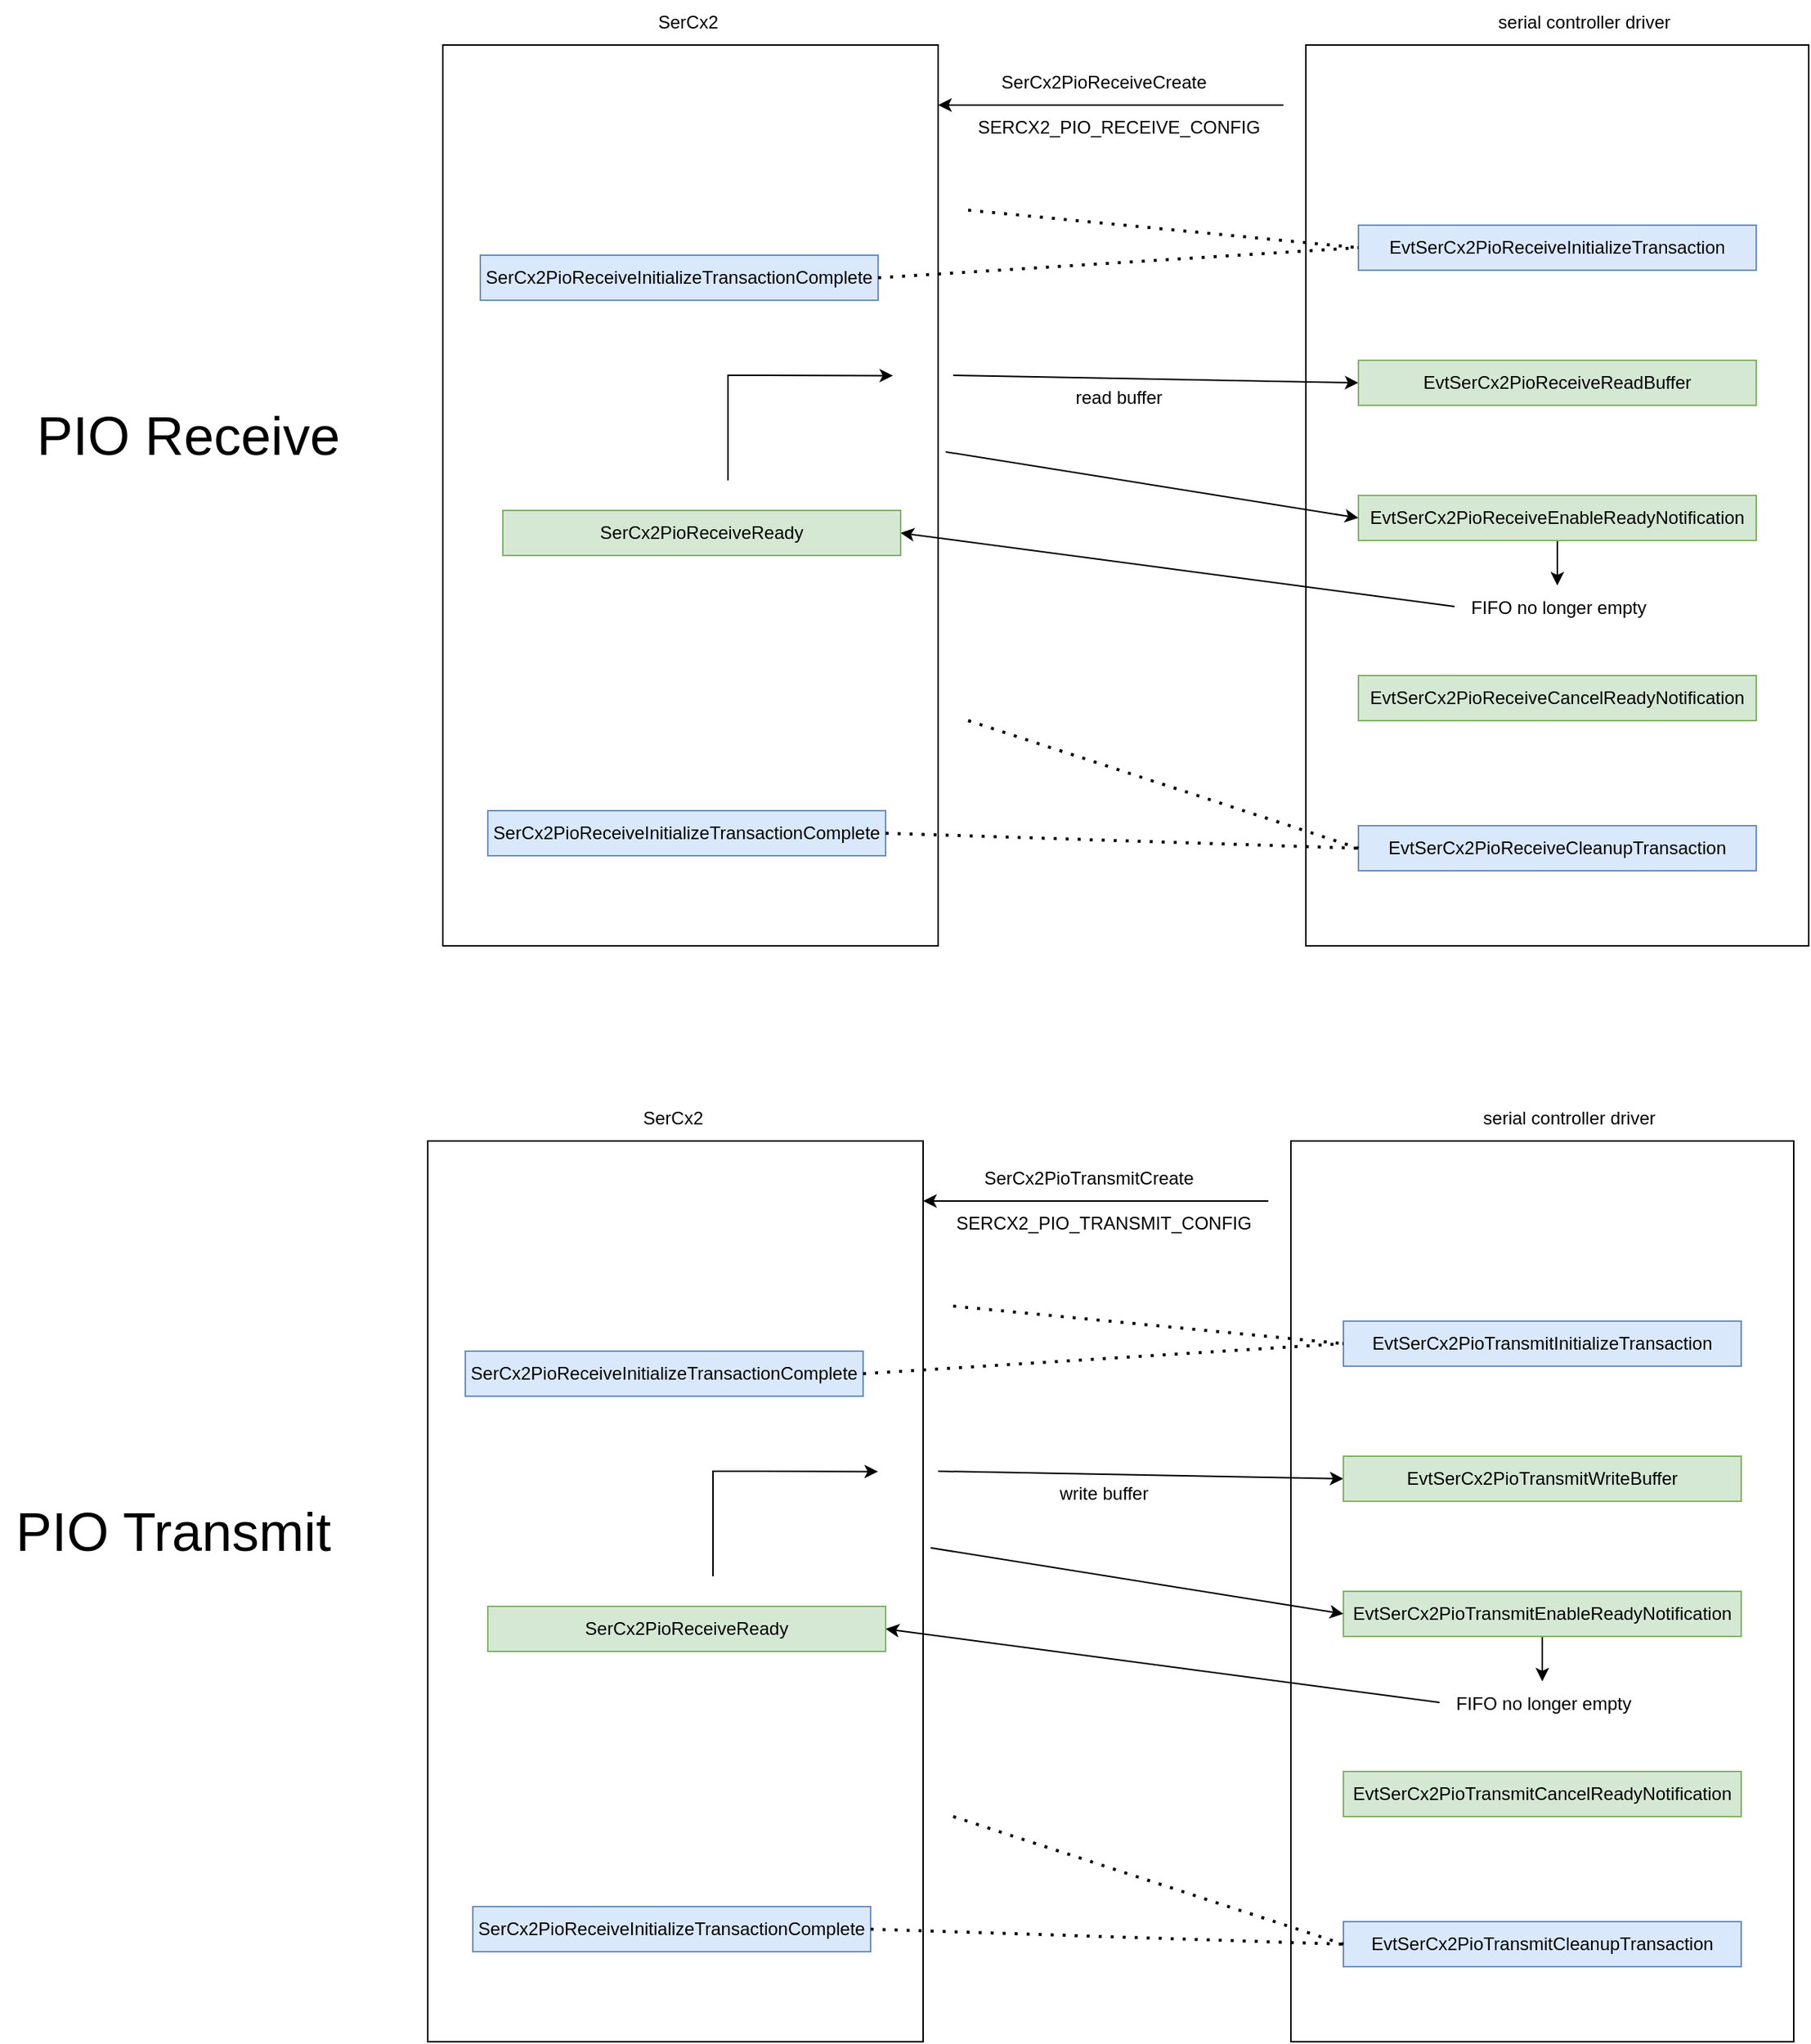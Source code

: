 <mxfile version="24.7.5">
  <diagram id="C5RBs43oDa-KdzZeNtuy" name="Page-1">
    <mxGraphModel dx="510" dy="926" grid="1" gridSize="10" guides="1" tooltips="1" connect="1" arrows="1" fold="1" page="1" pageScale="1" pageWidth="827" pageHeight="1169" math="0" shadow="0">
      <root>
        <mxCell id="WIyWlLk6GJQsqaUBKTNV-0" />
        <mxCell id="WIyWlLk6GJQsqaUBKTNV-1" parent="WIyWlLk6GJQsqaUBKTNV-0" />
        <mxCell id="CJKZ5IRd0fSEl3AEi2B6-0" value="" style="rounded=0;whiteSpace=wrap;html=1;fontStyle=0;fontSize=12;" vertex="1" parent="WIyWlLk6GJQsqaUBKTNV-1">
          <mxGeometry x="300" y="70" width="330" height="600" as="geometry" />
        </mxCell>
        <mxCell id="CJKZ5IRd0fSEl3AEi2B6-1" value="" style="rounded=0;whiteSpace=wrap;html=1;fontStyle=0;fontSize=12;" vertex="1" parent="WIyWlLk6GJQsqaUBKTNV-1">
          <mxGeometry x="875" y="70" width="335" height="600" as="geometry" />
        </mxCell>
        <mxCell id="CJKZ5IRd0fSEl3AEi2B6-2" value="serial controller driver" style="text;html=1;align=center;verticalAlign=middle;resizable=0;points=[];autosize=1;strokeColor=none;fillColor=none;fontStyle=0;fontSize=12;" vertex="1" parent="WIyWlLk6GJQsqaUBKTNV-1">
          <mxGeometry x="990" y="40" width="140" height="30" as="geometry" />
        </mxCell>
        <mxCell id="CJKZ5IRd0fSEl3AEi2B6-3" value="" style="endArrow=classic;html=1;rounded=0;entryX=0;entryY=0.5;entryDx=0;entryDy=0;fontStyle=0;fontSize=12;" edge="1" parent="WIyWlLk6GJQsqaUBKTNV-1" target="CJKZ5IRd0fSEl3AEi2B6-12">
          <mxGeometry width="50" height="50" relative="1" as="geometry">
            <mxPoint x="640" y="290" as="sourcePoint" />
            <mxPoint x="875.0" y="252.8" as="targetPoint" />
          </mxGeometry>
        </mxCell>
        <mxCell id="CJKZ5IRd0fSEl3AEi2B6-5" value="&lt;div style=&quot;font-size: 12px;&quot;&gt;&lt;span style=&quot;box-sizing: inherit; outline-color: inherit; font-size: 12px;&quot;&gt;read buffer&lt;/span&gt;&lt;/div&gt;" style="text;html=1;align=center;verticalAlign=middle;resizable=0;points=[];autosize=1;strokeColor=none;fillColor=none;fontStyle=0;fontSize=12;" vertex="1" parent="WIyWlLk6GJQsqaUBKTNV-1">
          <mxGeometry x="710" y="290" width="80" height="30" as="geometry" />
        </mxCell>
        <mxCell id="CJKZ5IRd0fSEl3AEi2B6-6" value="SerCx2PioReceiveCreate" style="text;html=1;align=center;verticalAlign=middle;resizable=0;points=[];autosize=1;strokeColor=none;fillColor=none;fontStyle=0;fontSize=12;" vertex="1" parent="WIyWlLk6GJQsqaUBKTNV-1">
          <mxGeometry x="660" y="80" width="160" height="30" as="geometry" />
        </mxCell>
        <mxCell id="CJKZ5IRd0fSEl3AEi2B6-9" value="SERCX2_PIO_RECEIVE_CONFIG" style="text;html=1;align=center;verticalAlign=middle;resizable=0;points=[];autosize=0;strokeColor=none;fillColor=none;fontStyle=0;fontSize=12;" vertex="1" parent="WIyWlLk6GJQsqaUBKTNV-1">
          <mxGeometry x="645" y="110" width="210" height="30" as="geometry" />
        </mxCell>
        <mxCell id="CJKZ5IRd0fSEl3AEi2B6-10" value="" style="endArrow=classic;html=1;rounded=0;fontStyle=0;fontSize=12;" edge="1" parent="WIyWlLk6GJQsqaUBKTNV-1">
          <mxGeometry width="50" height="50" relative="1" as="geometry">
            <mxPoint x="860" y="110" as="sourcePoint" />
            <mxPoint x="630" y="110" as="targetPoint" />
          </mxGeometry>
        </mxCell>
        <mxCell id="CJKZ5IRd0fSEl3AEi2B6-11" value="&lt;div style=&quot;font-size: 12px;&quot;&gt;&lt;br style=&quot;font-size: 12px;&quot;&gt;&lt;/div&gt;&lt;div style=&quot;font-size: 12px;&quot;&gt;&lt;br style=&quot;font-size: 12px;&quot;&gt;&lt;/div&gt;&lt;div style=&quot;font-size: 12px;&quot;&gt;&lt;br style=&quot;font-size: 12px;&quot;&gt;&lt;/div&gt;" style="text;html=1;align=center;verticalAlign=middle;resizable=0;points=[];autosize=1;strokeColor=none;fillColor=none;fontStyle=0;fontSize=12;" vertex="1" parent="WIyWlLk6GJQsqaUBKTNV-1">
          <mxGeometry x="728.75" y="560" width="20" height="60" as="geometry" />
        </mxCell>
        <mxCell id="CJKZ5IRd0fSEl3AEi2B6-12" value="&lt;span style=&quot;text-wrap: nowrap; font-size: 12px;&quot;&gt;EvtSerCx2PioReceiveReadBuffer&lt;/span&gt;" style="rounded=0;whiteSpace=wrap;html=1;fillColor=#d5e8d4;strokeColor=#82b366;fontStyle=0;fontSize=12;" vertex="1" parent="WIyWlLk6GJQsqaUBKTNV-1">
          <mxGeometry x="910" y="280" width="265" height="30" as="geometry" />
        </mxCell>
        <mxCell id="CJKZ5IRd0fSEl3AEi2B6-26" style="rounded=0;orthogonalLoop=1;jettySize=auto;html=1;exitX=0.011;exitY=0.467;exitDx=0;exitDy=0;entryX=1;entryY=0.5;entryDx=0;entryDy=0;exitPerimeter=0;fontStyle=0;fontSize=12;" edge="1" parent="WIyWlLk6GJQsqaUBKTNV-1" source="CJKZ5IRd0fSEl3AEi2B6-28" target="CJKZ5IRd0fSEl3AEi2B6-24">
          <mxGeometry relative="1" as="geometry" />
        </mxCell>
        <mxCell id="CJKZ5IRd0fSEl3AEi2B6-29" value="" style="edgeStyle=orthogonalEdgeStyle;rounded=0;orthogonalLoop=1;jettySize=auto;html=1;fontStyle=0;fontSize=12;" edge="1" parent="WIyWlLk6GJQsqaUBKTNV-1" source="CJKZ5IRd0fSEl3AEi2B6-13" target="CJKZ5IRd0fSEl3AEi2B6-28">
          <mxGeometry relative="1" as="geometry" />
        </mxCell>
        <mxCell id="CJKZ5IRd0fSEl3AEi2B6-13" value="&lt;span style=&quot;text-wrap: nowrap; font-size: 12px;&quot;&gt;EvtSerCx2PioReceiveEnableReadyNotification&lt;/span&gt;" style="rounded=0;whiteSpace=wrap;html=1;fillColor=#d5e8d4;strokeColor=#82b366;fontStyle=0;fontSize=12;" vertex="1" parent="WIyWlLk6GJQsqaUBKTNV-1">
          <mxGeometry x="910" y="370" width="265" height="30" as="geometry" />
        </mxCell>
        <mxCell id="CJKZ5IRd0fSEl3AEi2B6-14" value="&lt;span style=&quot;text-wrap: nowrap; font-size: 12px;&quot;&gt;EvtSerCx2PioReceiveCancelReadyNotification&lt;/span&gt;" style="rounded=0;whiteSpace=wrap;html=1;fillColor=#d5e8d4;strokeColor=#82b366;fontStyle=0;fontSize=12;" vertex="1" parent="WIyWlLk6GJQsqaUBKTNV-1">
          <mxGeometry x="910" y="490" width="265" height="30" as="geometry" />
        </mxCell>
        <mxCell id="CJKZ5IRd0fSEl3AEi2B6-15" value="&lt;span style=&quot;text-wrap: nowrap; font-size: 12px;&quot;&gt;EvtSerCx2PioReceiveInitializeTransaction&lt;/span&gt;" style="rounded=0;whiteSpace=wrap;html=1;fillColor=#dae8fc;strokeColor=#6c8ebf;fontStyle=0;fontSize=12;" vertex="1" parent="WIyWlLk6GJQsqaUBKTNV-1">
          <mxGeometry x="910" y="190" width="265" height="30" as="geometry" />
        </mxCell>
        <mxCell id="CJKZ5IRd0fSEl3AEi2B6-16" value="" style="endArrow=none;dashed=1;html=1;dashPattern=1 3;strokeWidth=2;rounded=0;entryX=0;entryY=0.5;entryDx=0;entryDy=0;fontStyle=0;fontSize=12;" edge="1" parent="WIyWlLk6GJQsqaUBKTNV-1" target="CJKZ5IRd0fSEl3AEi2B6-15">
          <mxGeometry width="50" height="50" relative="1" as="geometry">
            <mxPoint x="650" y="180" as="sourcePoint" />
            <mxPoint x="730" y="190" as="targetPoint" />
          </mxGeometry>
        </mxCell>
        <mxCell id="CJKZ5IRd0fSEl3AEi2B6-17" value="&lt;span style=&quot;text-wrap: nowrap; font-size: 12px;&quot;&gt;EvtSerCx2PioReceiveCleanupTransaction&lt;/span&gt;" style="rounded=0;whiteSpace=wrap;html=1;fillColor=#dae8fc;strokeColor=#6c8ebf;fontStyle=0;fontSize=12;" vertex="1" parent="WIyWlLk6GJQsqaUBKTNV-1">
          <mxGeometry x="910" y="590" width="265" height="30" as="geometry" />
        </mxCell>
        <mxCell id="CJKZ5IRd0fSEl3AEi2B6-18" value="" style="endArrow=none;dashed=1;html=1;dashPattern=1 3;strokeWidth=2;rounded=0;entryX=0;entryY=0.5;entryDx=0;entryDy=0;fontStyle=0;fontSize=12;" edge="1" parent="WIyWlLk6GJQsqaUBKTNV-1" target="CJKZ5IRd0fSEl3AEi2B6-17">
          <mxGeometry width="50" height="50" relative="1" as="geometry">
            <mxPoint x="650" y="520" as="sourcePoint" />
            <mxPoint x="895" y="390" as="targetPoint" />
          </mxGeometry>
        </mxCell>
        <mxCell id="CJKZ5IRd0fSEl3AEi2B6-19" value="&lt;span style=&quot;text-wrap: nowrap; font-size: 12px;&quot;&gt;SerCx2PioReceiveInitializeTransactionComplete&lt;/span&gt;" style="rounded=0;whiteSpace=wrap;html=1;fillColor=#dae8fc;strokeColor=#6c8ebf;fontStyle=0;fontSize=12;" vertex="1" parent="WIyWlLk6GJQsqaUBKTNV-1">
          <mxGeometry x="325" y="210" width="265" height="30" as="geometry" />
        </mxCell>
        <mxCell id="CJKZ5IRd0fSEl3AEi2B6-20" value="" style="endArrow=none;dashed=1;html=1;dashPattern=1 3;strokeWidth=2;rounded=0;exitX=1;exitY=0.5;exitDx=0;exitDy=0;entryX=0;entryY=0.5;entryDx=0;entryDy=0;fontStyle=0;fontSize=12;" edge="1" parent="WIyWlLk6GJQsqaUBKTNV-1" source="CJKZ5IRd0fSEl3AEi2B6-19" target="CJKZ5IRd0fSEl3AEi2B6-15">
          <mxGeometry width="50" height="50" relative="1" as="geometry">
            <mxPoint x="660" y="190" as="sourcePoint" />
            <mxPoint x="860" y="190" as="targetPoint" />
          </mxGeometry>
        </mxCell>
        <mxCell id="CJKZ5IRd0fSEl3AEi2B6-21" value="&lt;span style=&quot;text-wrap: nowrap; font-size: 12px;&quot;&gt;SerCx2PioReceiveInitializeTransactionComplete&lt;/span&gt;" style="rounded=0;whiteSpace=wrap;html=1;fillColor=#dae8fc;strokeColor=#6c8ebf;fontStyle=0;fontSize=12;" vertex="1" parent="WIyWlLk6GJQsqaUBKTNV-1">
          <mxGeometry x="330" y="580" width="265" height="30" as="geometry" />
        </mxCell>
        <mxCell id="CJKZ5IRd0fSEl3AEi2B6-22" value="" style="endArrow=none;dashed=1;html=1;dashPattern=1 3;strokeWidth=2;rounded=0;exitX=1;exitY=0.5;exitDx=0;exitDy=0;entryX=0;entryY=0.5;entryDx=0;entryDy=0;fontStyle=0;fontSize=12;" edge="1" parent="WIyWlLk6GJQsqaUBKTNV-1" source="CJKZ5IRd0fSEl3AEi2B6-21" target="CJKZ5IRd0fSEl3AEi2B6-17">
          <mxGeometry width="50" height="50" relative="1" as="geometry">
            <mxPoint x="660" y="463" as="sourcePoint" />
            <mxPoint x="860" y="463" as="targetPoint" />
          </mxGeometry>
        </mxCell>
        <mxCell id="CJKZ5IRd0fSEl3AEi2B6-23" value="" style="endArrow=classic;html=1;rounded=0;entryX=0;entryY=0.5;entryDx=0;entryDy=0;fontStyle=0;fontSize=12;" edge="1" parent="WIyWlLk6GJQsqaUBKTNV-1" target="CJKZ5IRd0fSEl3AEi2B6-13">
          <mxGeometry width="50" height="50" relative="1" as="geometry">
            <mxPoint x="635" y="341" as="sourcePoint" />
            <mxPoint x="890" y="349" as="targetPoint" />
          </mxGeometry>
        </mxCell>
        <mxCell id="CJKZ5IRd0fSEl3AEi2B6-24" value="&lt;span style=&quot;text-wrap: nowrap; font-size: 12px;&quot;&gt;SerCx2PioReceiveReady&lt;/span&gt;" style="rounded=0;whiteSpace=wrap;html=1;fillColor=#d5e8d4;strokeColor=#82b366;fontStyle=0;fontSize=12;" vertex="1" parent="WIyWlLk6GJQsqaUBKTNV-1">
          <mxGeometry x="340" y="380" width="265" height="30" as="geometry" />
        </mxCell>
        <mxCell id="CJKZ5IRd0fSEl3AEi2B6-28" value="FIFO no longer empty" style="text;html=1;align=center;verticalAlign=middle;resizable=0;points=[];autosize=1;strokeColor=none;fillColor=none;fontStyle=0;fontSize=12;" vertex="1" parent="WIyWlLk6GJQsqaUBKTNV-1">
          <mxGeometry x="972.5" y="430" width="140" height="30" as="geometry" />
        </mxCell>
        <mxCell id="CJKZ5IRd0fSEl3AEi2B6-30" value="SerCx2" style="text;html=1;align=center;verticalAlign=middle;resizable=0;points=[];autosize=1;strokeColor=none;fillColor=none;fontStyle=0;fontSize=12;" vertex="1" parent="WIyWlLk6GJQsqaUBKTNV-1">
          <mxGeometry x="432.5" y="40" width="60" height="30" as="geometry" />
        </mxCell>
        <mxCell id="CJKZ5IRd0fSEl3AEi2B6-31" value="" style="endArrow=classic;html=1;rounded=0;entryX=0.909;entryY=0.367;entryDx=0;entryDy=0;entryPerimeter=0;fontStyle=0;fontSize=12;" edge="1" parent="WIyWlLk6GJQsqaUBKTNV-1" target="CJKZ5IRd0fSEl3AEi2B6-0">
          <mxGeometry width="50" height="50" relative="1" as="geometry">
            <mxPoint x="490" y="360" as="sourcePoint" />
            <mxPoint x="540" y="310" as="targetPoint" />
            <Array as="points">
              <mxPoint x="490" y="290" />
            </Array>
          </mxGeometry>
        </mxCell>
        <mxCell id="CJKZ5IRd0fSEl3AEi2B6-32" value="&lt;font style=&quot;font-size: 36px;&quot;&gt;PIO Receive&lt;/font&gt;" style="text;html=1;align=center;verticalAlign=middle;resizable=0;points=[];autosize=1;strokeColor=none;fillColor=none;fontStyle=0;fontSize=36;" vertex="1" parent="WIyWlLk6GJQsqaUBKTNV-1">
          <mxGeometry x="15" y="300" width="230" height="60" as="geometry" />
        </mxCell>
        <mxCell id="CJKZ5IRd0fSEl3AEi2B6-33" value="" style="rounded=0;whiteSpace=wrap;html=1;fontStyle=0;fontSize=12;" vertex="1" parent="WIyWlLk6GJQsqaUBKTNV-1">
          <mxGeometry x="290" y="800" width="330" height="600" as="geometry" />
        </mxCell>
        <mxCell id="CJKZ5IRd0fSEl3AEi2B6-34" value="" style="rounded=0;whiteSpace=wrap;html=1;fontStyle=0;fontSize=12;" vertex="1" parent="WIyWlLk6GJQsqaUBKTNV-1">
          <mxGeometry x="865" y="800" width="335" height="600" as="geometry" />
        </mxCell>
        <mxCell id="CJKZ5IRd0fSEl3AEi2B6-35" value="serial controller driver" style="text;html=1;align=center;verticalAlign=middle;resizable=0;points=[];autosize=1;strokeColor=none;fillColor=none;fontStyle=0;fontSize=12;" vertex="1" parent="WIyWlLk6GJQsqaUBKTNV-1">
          <mxGeometry x="980" y="770" width="140" height="30" as="geometry" />
        </mxCell>
        <mxCell id="CJKZ5IRd0fSEl3AEi2B6-36" value="" style="endArrow=classic;html=1;rounded=0;entryX=0;entryY=0.5;entryDx=0;entryDy=0;fontStyle=0;fontSize=12;" edge="1" parent="WIyWlLk6GJQsqaUBKTNV-1" target="CJKZ5IRd0fSEl3AEi2B6-42">
          <mxGeometry width="50" height="50" relative="1" as="geometry">
            <mxPoint x="630" y="1020" as="sourcePoint" />
            <mxPoint x="865.0" y="982.8" as="targetPoint" />
          </mxGeometry>
        </mxCell>
        <mxCell id="CJKZ5IRd0fSEl3AEi2B6-37" value="&lt;div style=&quot;font-size: 12px;&quot;&gt;&lt;span style=&quot;box-sizing: inherit; outline-color: inherit; font-size: 12px;&quot;&gt;write buffer&lt;/span&gt;&lt;/div&gt;" style="text;html=1;align=center;verticalAlign=middle;resizable=0;points=[];autosize=1;strokeColor=none;fillColor=none;fontStyle=0;fontSize=12;" vertex="1" parent="WIyWlLk6GJQsqaUBKTNV-1">
          <mxGeometry x="700" y="1020" width="80" height="30" as="geometry" />
        </mxCell>
        <mxCell id="CJKZ5IRd0fSEl3AEi2B6-38" value="SerCx2PioTransmitCreate" style="text;html=1;align=center;verticalAlign=middle;resizable=0;points=[];autosize=1;strokeColor=none;fillColor=none;fontStyle=0;fontSize=12;" vertex="1" parent="WIyWlLk6GJQsqaUBKTNV-1">
          <mxGeometry x="650" y="810" width="160" height="30" as="geometry" />
        </mxCell>
        <mxCell id="CJKZ5IRd0fSEl3AEi2B6-39" value="SERCX2_PIO_TRANSMIT_CONFIG" style="text;html=1;align=center;verticalAlign=middle;resizable=0;points=[];autosize=0;strokeColor=none;fillColor=none;fontStyle=0;fontSize=12;" vertex="1" parent="WIyWlLk6GJQsqaUBKTNV-1">
          <mxGeometry x="635" y="840" width="210" height="30" as="geometry" />
        </mxCell>
        <mxCell id="CJKZ5IRd0fSEl3AEi2B6-40" value="" style="endArrow=classic;html=1;rounded=0;fontStyle=0;fontSize=12;" edge="1" parent="WIyWlLk6GJQsqaUBKTNV-1">
          <mxGeometry width="50" height="50" relative="1" as="geometry">
            <mxPoint x="850" y="840" as="sourcePoint" />
            <mxPoint x="620" y="840" as="targetPoint" />
          </mxGeometry>
        </mxCell>
        <mxCell id="CJKZ5IRd0fSEl3AEi2B6-41" value="&lt;div style=&quot;font-size: 12px;&quot;&gt;&lt;br style=&quot;font-size: 12px;&quot;&gt;&lt;/div&gt;&lt;div style=&quot;font-size: 12px;&quot;&gt;&lt;br style=&quot;font-size: 12px;&quot;&gt;&lt;/div&gt;&lt;div style=&quot;font-size: 12px;&quot;&gt;&lt;br style=&quot;font-size: 12px;&quot;&gt;&lt;/div&gt;" style="text;html=1;align=center;verticalAlign=middle;resizable=0;points=[];autosize=1;strokeColor=none;fillColor=none;fontStyle=0;fontSize=12;" vertex="1" parent="WIyWlLk6GJQsqaUBKTNV-1">
          <mxGeometry x="718.75" y="1290" width="20" height="60" as="geometry" />
        </mxCell>
        <mxCell id="CJKZ5IRd0fSEl3AEi2B6-42" value="&lt;span style=&quot;text-wrap: nowrap; font-size: 12px;&quot;&gt;EvtSerCx2PioTransmitWriteBuffer&lt;/span&gt;" style="rounded=0;whiteSpace=wrap;html=1;fillColor=#d5e8d4;strokeColor=#82b366;fontStyle=0;fontSize=12;" vertex="1" parent="WIyWlLk6GJQsqaUBKTNV-1">
          <mxGeometry x="900" y="1010" width="265" height="30" as="geometry" />
        </mxCell>
        <mxCell id="CJKZ5IRd0fSEl3AEi2B6-43" style="rounded=0;orthogonalLoop=1;jettySize=auto;html=1;exitX=0.011;exitY=0.467;exitDx=0;exitDy=0;entryX=1;entryY=0.5;entryDx=0;entryDy=0;exitPerimeter=0;fontStyle=0;fontSize=12;" edge="1" parent="WIyWlLk6GJQsqaUBKTNV-1" source="CJKZ5IRd0fSEl3AEi2B6-57" target="CJKZ5IRd0fSEl3AEi2B6-56">
          <mxGeometry relative="1" as="geometry" />
        </mxCell>
        <mxCell id="CJKZ5IRd0fSEl3AEi2B6-44" value="" style="edgeStyle=orthogonalEdgeStyle;rounded=0;orthogonalLoop=1;jettySize=auto;html=1;fontStyle=0;fontSize=12;" edge="1" parent="WIyWlLk6GJQsqaUBKTNV-1" source="CJKZ5IRd0fSEl3AEi2B6-45" target="CJKZ5IRd0fSEl3AEi2B6-57">
          <mxGeometry relative="1" as="geometry" />
        </mxCell>
        <mxCell id="CJKZ5IRd0fSEl3AEi2B6-45" value="&lt;span style=&quot;text-wrap: nowrap; font-size: 12px;&quot;&gt;EvtSerCx2PioTransmitEnableReadyNotification&lt;/span&gt;" style="rounded=0;whiteSpace=wrap;html=1;fillColor=#d5e8d4;strokeColor=#82b366;fontStyle=0;fontSize=12;" vertex="1" parent="WIyWlLk6GJQsqaUBKTNV-1">
          <mxGeometry x="900" y="1100" width="265" height="30" as="geometry" />
        </mxCell>
        <mxCell id="CJKZ5IRd0fSEl3AEi2B6-46" value="&lt;span style=&quot;text-wrap: nowrap; font-size: 12px;&quot;&gt;EvtSerCx2PioTransmitCancelReadyNotification&lt;/span&gt;" style="rounded=0;whiteSpace=wrap;html=1;fillColor=#d5e8d4;strokeColor=#82b366;fontStyle=0;fontSize=12;" vertex="1" parent="WIyWlLk6GJQsqaUBKTNV-1">
          <mxGeometry x="900" y="1220" width="265" height="30" as="geometry" />
        </mxCell>
        <mxCell id="CJKZ5IRd0fSEl3AEi2B6-47" value="&lt;span style=&quot;text-wrap: nowrap; font-size: 12px;&quot;&gt;EvtSerCx2PioTransmitInitializeTransaction&lt;/span&gt;" style="rounded=0;whiteSpace=wrap;html=1;fillColor=#dae8fc;strokeColor=#6c8ebf;fontStyle=0;fontSize=12;" vertex="1" parent="WIyWlLk6GJQsqaUBKTNV-1">
          <mxGeometry x="900" y="920" width="265" height="30" as="geometry" />
        </mxCell>
        <mxCell id="CJKZ5IRd0fSEl3AEi2B6-48" value="" style="endArrow=none;dashed=1;html=1;dashPattern=1 3;strokeWidth=2;rounded=0;entryX=0;entryY=0.5;entryDx=0;entryDy=0;fontStyle=0;fontSize=12;" edge="1" parent="WIyWlLk6GJQsqaUBKTNV-1" target="CJKZ5IRd0fSEl3AEi2B6-47">
          <mxGeometry width="50" height="50" relative="1" as="geometry">
            <mxPoint x="640" y="910" as="sourcePoint" />
            <mxPoint x="720" y="920" as="targetPoint" />
          </mxGeometry>
        </mxCell>
        <mxCell id="CJKZ5IRd0fSEl3AEi2B6-49" value="&lt;span style=&quot;text-wrap: nowrap; font-size: 12px;&quot;&gt;EvtSerCx2PioTransmitCleanupTransaction&lt;/span&gt;" style="rounded=0;whiteSpace=wrap;html=1;fillColor=#dae8fc;strokeColor=#6c8ebf;fontStyle=0;fontSize=12;" vertex="1" parent="WIyWlLk6GJQsqaUBKTNV-1">
          <mxGeometry x="900" y="1320" width="265" height="30" as="geometry" />
        </mxCell>
        <mxCell id="CJKZ5IRd0fSEl3AEi2B6-50" value="" style="endArrow=none;dashed=1;html=1;dashPattern=1 3;strokeWidth=2;rounded=0;entryX=0;entryY=0.5;entryDx=0;entryDy=0;fontStyle=0;fontSize=12;" edge="1" parent="WIyWlLk6GJQsqaUBKTNV-1" target="CJKZ5IRd0fSEl3AEi2B6-49">
          <mxGeometry width="50" height="50" relative="1" as="geometry">
            <mxPoint x="640" y="1250" as="sourcePoint" />
            <mxPoint x="885" y="1120" as="targetPoint" />
          </mxGeometry>
        </mxCell>
        <mxCell id="CJKZ5IRd0fSEl3AEi2B6-51" value="&lt;span style=&quot;text-wrap: nowrap; font-size: 12px;&quot;&gt;SerCx2PioReceiveInitializeTransactionComplete&lt;/span&gt;" style="rounded=0;whiteSpace=wrap;html=1;fillColor=#dae8fc;strokeColor=#6c8ebf;fontStyle=0;fontSize=12;" vertex="1" parent="WIyWlLk6GJQsqaUBKTNV-1">
          <mxGeometry x="315" y="940" width="265" height="30" as="geometry" />
        </mxCell>
        <mxCell id="CJKZ5IRd0fSEl3AEi2B6-52" value="" style="endArrow=none;dashed=1;html=1;dashPattern=1 3;strokeWidth=2;rounded=0;exitX=1;exitY=0.5;exitDx=0;exitDy=0;entryX=0;entryY=0.5;entryDx=0;entryDy=0;fontStyle=0;fontSize=12;" edge="1" parent="WIyWlLk6GJQsqaUBKTNV-1" source="CJKZ5IRd0fSEl3AEi2B6-51" target="CJKZ5IRd0fSEl3AEi2B6-47">
          <mxGeometry width="50" height="50" relative="1" as="geometry">
            <mxPoint x="650" y="920" as="sourcePoint" />
            <mxPoint x="850" y="920" as="targetPoint" />
          </mxGeometry>
        </mxCell>
        <mxCell id="CJKZ5IRd0fSEl3AEi2B6-53" value="&lt;span style=&quot;text-wrap: nowrap; font-size: 12px;&quot;&gt;SerCx2PioReceiveInitializeTransactionComplete&lt;/span&gt;" style="rounded=0;whiteSpace=wrap;html=1;fillColor=#dae8fc;strokeColor=#6c8ebf;fontStyle=0;fontSize=12;" vertex="1" parent="WIyWlLk6GJQsqaUBKTNV-1">
          <mxGeometry x="320" y="1310" width="265" height="30" as="geometry" />
        </mxCell>
        <mxCell id="CJKZ5IRd0fSEl3AEi2B6-54" value="" style="endArrow=none;dashed=1;html=1;dashPattern=1 3;strokeWidth=2;rounded=0;exitX=1;exitY=0.5;exitDx=0;exitDy=0;entryX=0;entryY=0.5;entryDx=0;entryDy=0;fontStyle=0;fontSize=12;" edge="1" parent="WIyWlLk6GJQsqaUBKTNV-1" source="CJKZ5IRd0fSEl3AEi2B6-53" target="CJKZ5IRd0fSEl3AEi2B6-49">
          <mxGeometry width="50" height="50" relative="1" as="geometry">
            <mxPoint x="650" y="1193" as="sourcePoint" />
            <mxPoint x="850" y="1193" as="targetPoint" />
          </mxGeometry>
        </mxCell>
        <mxCell id="CJKZ5IRd0fSEl3AEi2B6-55" value="" style="endArrow=classic;html=1;rounded=0;entryX=0;entryY=0.5;entryDx=0;entryDy=0;fontStyle=0;fontSize=12;" edge="1" parent="WIyWlLk6GJQsqaUBKTNV-1" target="CJKZ5IRd0fSEl3AEi2B6-45">
          <mxGeometry width="50" height="50" relative="1" as="geometry">
            <mxPoint x="625" y="1071" as="sourcePoint" />
            <mxPoint x="880" y="1079" as="targetPoint" />
          </mxGeometry>
        </mxCell>
        <mxCell id="CJKZ5IRd0fSEl3AEi2B6-56" value="&lt;span style=&quot;text-wrap: nowrap; font-size: 12px;&quot;&gt;SerCx2PioReceiveReady&lt;/span&gt;" style="rounded=0;whiteSpace=wrap;html=1;fillColor=#d5e8d4;strokeColor=#82b366;fontStyle=0;fontSize=12;" vertex="1" parent="WIyWlLk6GJQsqaUBKTNV-1">
          <mxGeometry x="330" y="1110" width="265" height="30" as="geometry" />
        </mxCell>
        <mxCell id="CJKZ5IRd0fSEl3AEi2B6-57" value="FIFO no longer empty" style="text;html=1;align=center;verticalAlign=middle;resizable=0;points=[];autosize=1;strokeColor=none;fillColor=none;fontStyle=0;fontSize=12;" vertex="1" parent="WIyWlLk6GJQsqaUBKTNV-1">
          <mxGeometry x="962.5" y="1160" width="140" height="30" as="geometry" />
        </mxCell>
        <mxCell id="CJKZ5IRd0fSEl3AEi2B6-58" value="SerCx2" style="text;html=1;align=center;verticalAlign=middle;resizable=0;points=[];autosize=1;strokeColor=none;fillColor=none;fontStyle=0;fontSize=12;" vertex="1" parent="WIyWlLk6GJQsqaUBKTNV-1">
          <mxGeometry x="422.5" y="770" width="60" height="30" as="geometry" />
        </mxCell>
        <mxCell id="CJKZ5IRd0fSEl3AEi2B6-59" value="" style="endArrow=classic;html=1;rounded=0;entryX=0.909;entryY=0.367;entryDx=0;entryDy=0;entryPerimeter=0;fontStyle=0;fontSize=12;" edge="1" parent="WIyWlLk6GJQsqaUBKTNV-1" target="CJKZ5IRd0fSEl3AEi2B6-33">
          <mxGeometry width="50" height="50" relative="1" as="geometry">
            <mxPoint x="480" y="1090" as="sourcePoint" />
            <mxPoint x="530" y="1040" as="targetPoint" />
            <Array as="points">
              <mxPoint x="480" y="1020" />
            </Array>
          </mxGeometry>
        </mxCell>
        <mxCell id="CJKZ5IRd0fSEl3AEi2B6-60" value="&lt;font style=&quot;font-size: 36px;&quot;&gt;PIO Transmit&lt;/font&gt;" style="text;html=1;align=center;verticalAlign=middle;resizable=0;points=[];autosize=1;strokeColor=none;fillColor=none;fontStyle=0;fontSize=36;" vertex="1" parent="WIyWlLk6GJQsqaUBKTNV-1">
          <mxGeometry x="5" y="1030" width="230" height="60" as="geometry" />
        </mxCell>
      </root>
    </mxGraphModel>
  </diagram>
</mxfile>
